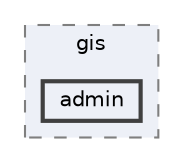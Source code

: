 digraph "C:/Users/LukeMabie/documents/Development/Password_Saver_Using_Django-master/venv/Lib/site-packages/django/contrib/gis/admin"
{
 // LATEX_PDF_SIZE
  bgcolor="transparent";
  edge [fontname=Helvetica,fontsize=10,labelfontname=Helvetica,labelfontsize=10];
  node [fontname=Helvetica,fontsize=10,shape=box,height=0.2,width=0.4];
  compound=true
  subgraph clusterdir_18a1523b3047a0214c46913ad78ae708 {
    graph [ bgcolor="#edf0f7", pencolor="grey50", label="gis", fontname=Helvetica,fontsize=10 style="filled,dashed", URL="dir_18a1523b3047a0214c46913ad78ae708.html",tooltip=""]
  dir_43a927c7b338c89562fd8107c5aeb8e2 [label="admin", fillcolor="#edf0f7", color="grey25", style="filled,bold", URL="dir_43a927c7b338c89562fd8107c5aeb8e2.html",tooltip=""];
  }
}
